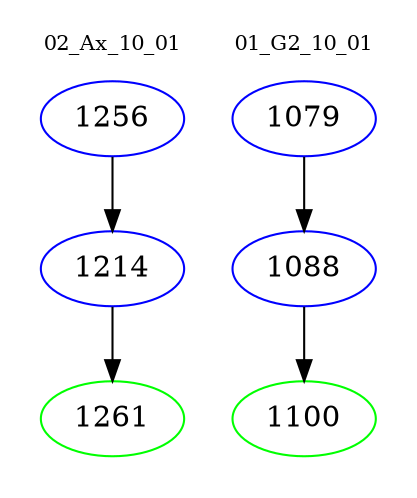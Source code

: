 digraph{
subgraph cluster_0 {
color = white
label = "02_Ax_10_01";
fontsize=10;
T0_1256 [label="1256", color="blue"]
T0_1256 -> T0_1214 [color="black"]
T0_1214 [label="1214", color="blue"]
T0_1214 -> T0_1261 [color="black"]
T0_1261 [label="1261", color="green"]
}
subgraph cluster_1 {
color = white
label = "01_G2_10_01";
fontsize=10;
T1_1079 [label="1079", color="blue"]
T1_1079 -> T1_1088 [color="black"]
T1_1088 [label="1088", color="blue"]
T1_1088 -> T1_1100 [color="black"]
T1_1100 [label="1100", color="green"]
}
}
